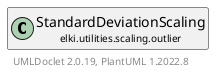 @startuml
    remove .*\.(Instance|Par|Parameterizer|Factory)$
    set namespaceSeparator none
    hide empty fields
    hide empty methods

    class "<size:14>StandardDeviationScaling.Par\n<size:10>elki.utilities.scaling.outlier" as elki.utilities.scaling.outlier.StandardDeviationScaling.Par [[StandardDeviationScaling.Par.html]] {
        {static} +MEAN_ID: OptionID
        {static} +LAMBDA_ID: OptionID
        #fixedmean: double
        #lambda: double
        +configure(Parameterization): void
        +make(): StandardDeviationScaling
    }

    interface "<size:14>Parameterizer\n<size:10>elki.utilities.optionhandling" as elki.utilities.optionhandling.Parameterizer [[../../optionhandling/Parameterizer.html]] {
        {abstract} +make(): Object
    }
    class "<size:14>StandardDeviationScaling\n<size:10>elki.utilities.scaling.outlier" as elki.utilities.scaling.outlier.StandardDeviationScaling [[StandardDeviationScaling.html]]

    elki.utilities.optionhandling.Parameterizer <|.. elki.utilities.scaling.outlier.StandardDeviationScaling.Par
    elki.utilities.scaling.outlier.StandardDeviationScaling +-- elki.utilities.scaling.outlier.StandardDeviationScaling.Par

    center footer UMLDoclet 2.0.19, PlantUML 1.2022.8
@enduml
